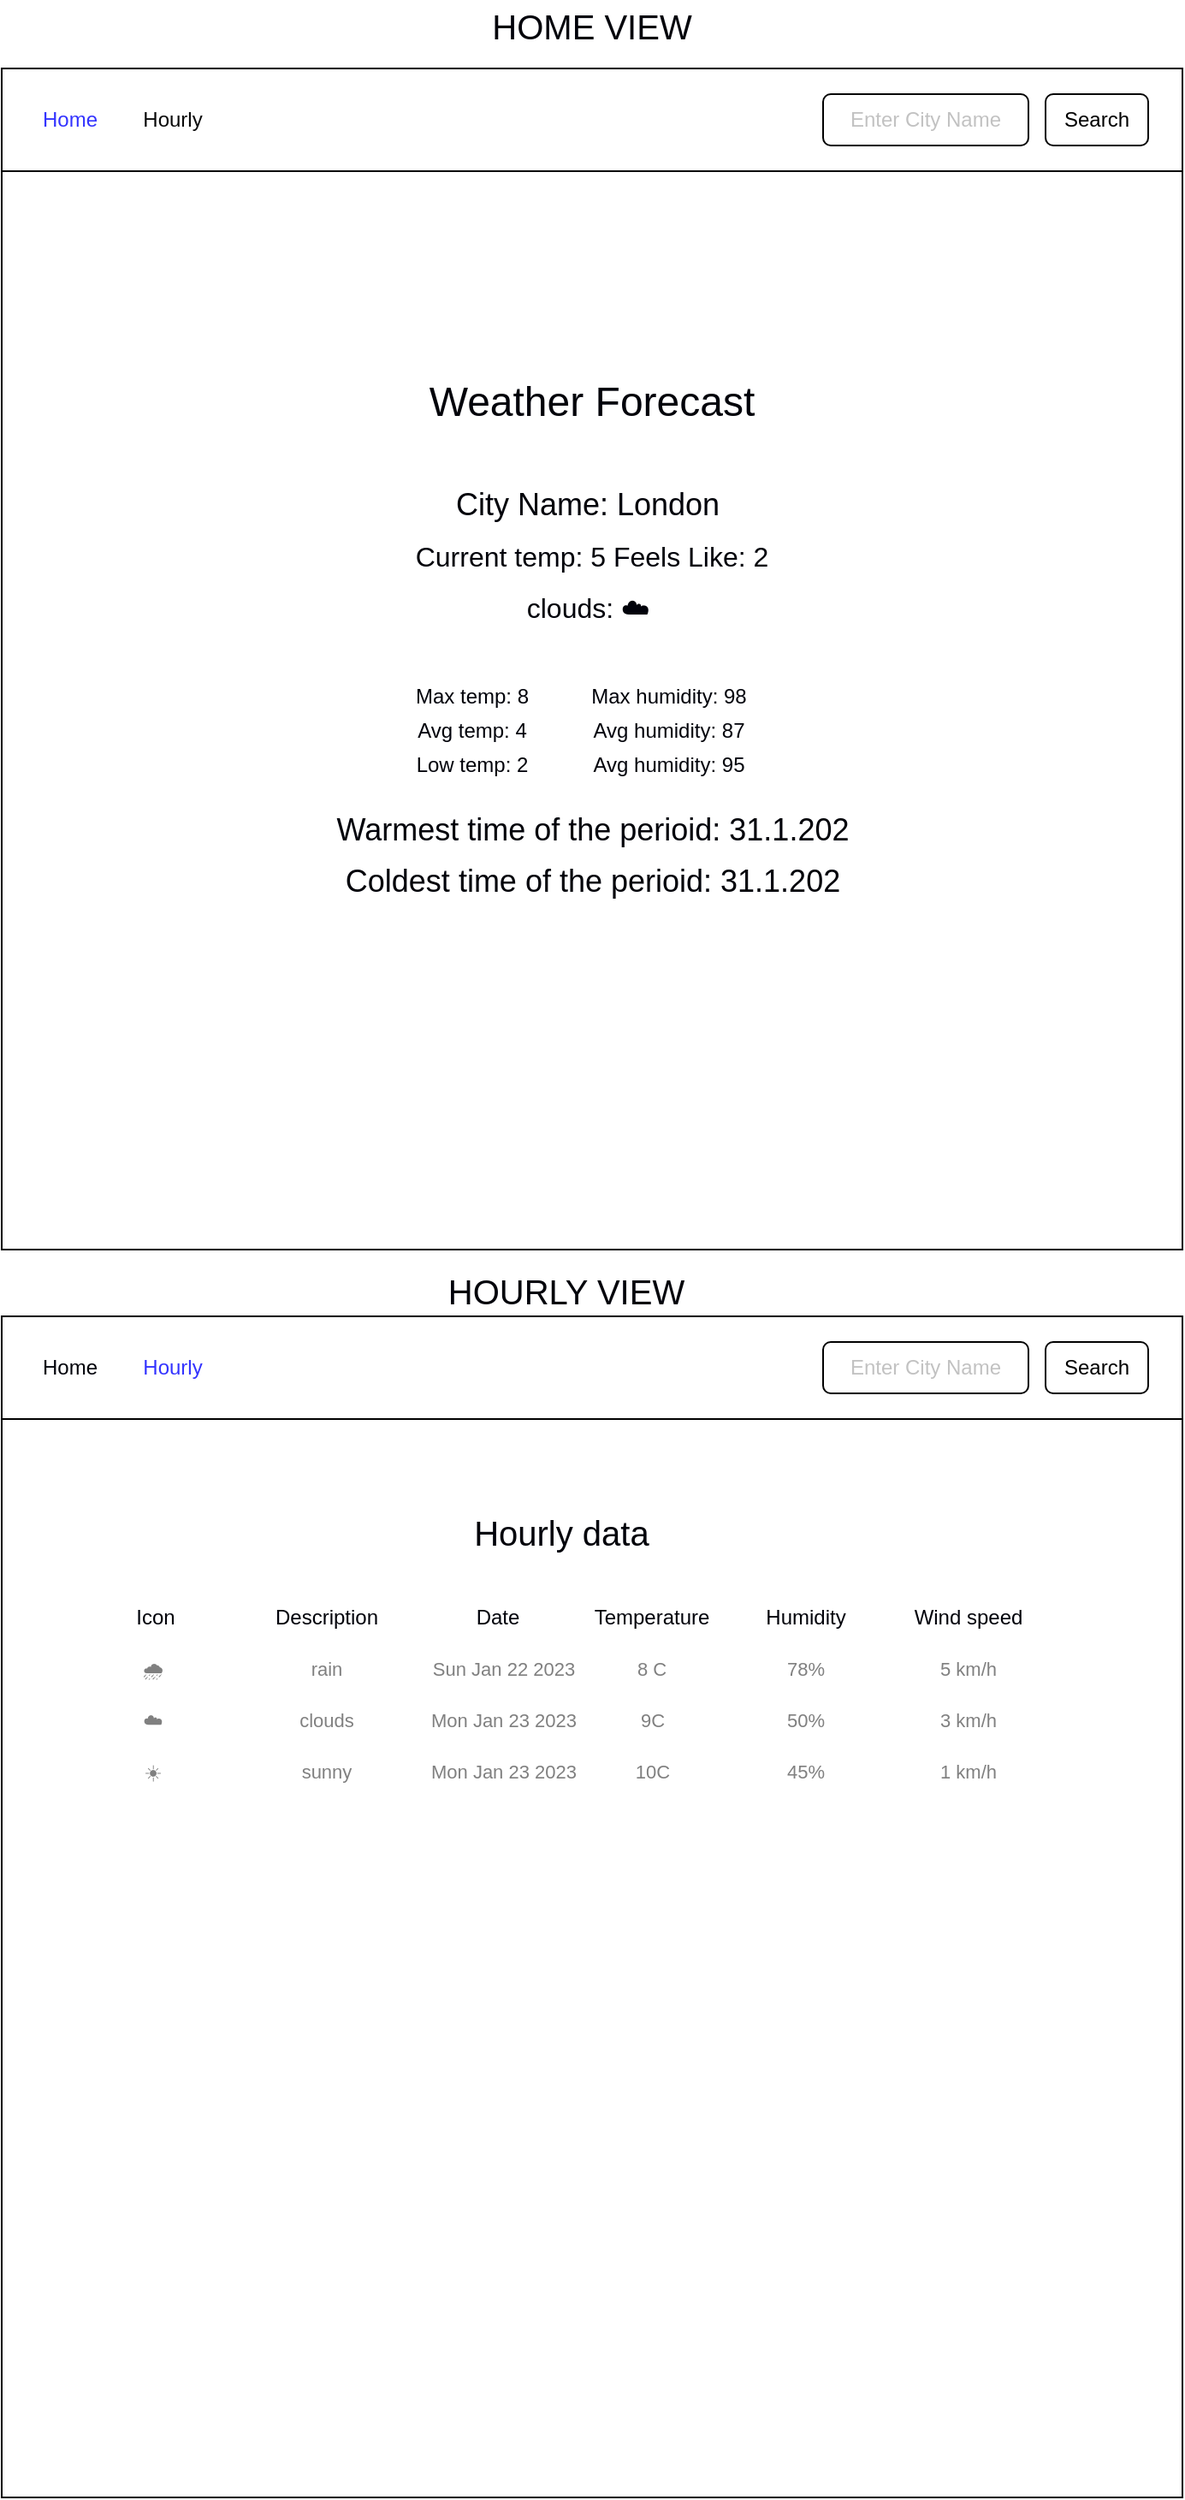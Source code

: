 <mxfile version="20.8.10" type="device"><diagram name="Page-1" id="lsErcIJJ6pRjqbn_g8qB"><mxGraphModel dx="1706" dy="2269" grid="1" gridSize="10" guides="1" tooltips="1" connect="1" arrows="1" fold="1" page="1" pageScale="1" pageWidth="827" pageHeight="1169" math="0" shadow="0"><root><mxCell id="0"/><mxCell id="1" parent="0"/><mxCell id="21M9gd0H8WEreeY55qe8-1" value="" style="whiteSpace=wrap;html=1;aspect=fixed;" vertex="1" parent="1"><mxGeometry x="100" y="-250" width="690" height="690" as="geometry"/></mxCell><mxCell id="21M9gd0H8WEreeY55qe8-3" value="" style="rounded=0;whiteSpace=wrap;html=1;" vertex="1" parent="1"><mxGeometry x="100" y="-250" width="690" height="60" as="geometry"/></mxCell><mxCell id="21M9gd0H8WEreeY55qe8-4" value="" style="rounded=1;whiteSpace=wrap;html=1;" vertex="1" parent="1"><mxGeometry x="580" y="-235" width="120" height="30" as="geometry"/></mxCell><mxCell id="21M9gd0H8WEreeY55qe8-5" value="" style="rounded=1;whiteSpace=wrap;html=1;" vertex="1" parent="1"><mxGeometry x="710" y="-235" width="60" height="30" as="geometry"/></mxCell><mxCell id="21M9gd0H8WEreeY55qe8-6" value="Search" style="text;html=1;strokeColor=none;fillColor=none;align=center;verticalAlign=middle;whiteSpace=wrap;rounded=0;" vertex="1" parent="1"><mxGeometry x="710" y="-235" width="60" height="30" as="geometry"/></mxCell><mxCell id="21M9gd0H8WEreeY55qe8-7" value="Enter City Name" style="text;html=1;strokeColor=none;fillColor=none;align=center;verticalAlign=middle;whiteSpace=wrap;rounded=0;fontColor=#C2C2C2;" vertex="1" parent="1"><mxGeometry x="570" y="-235" width="140" height="30" as="geometry"/></mxCell><mxCell id="21M9gd0H8WEreeY55qe8-8" value="&lt;font color=&quot;#3333ff&quot;&gt;Home&lt;/font&gt;" style="text;html=1;strokeColor=none;fillColor=none;align=center;verticalAlign=middle;whiteSpace=wrap;rounded=0;fontColor=#0A0A0A;" vertex="1" parent="1"><mxGeometry x="110" y="-235" width="60" height="30" as="geometry"/></mxCell><mxCell id="21M9gd0H8WEreeY55qe8-9" value="&lt;font&gt;Hourly&lt;/font&gt;" style="text;html=1;strokeColor=none;fillColor=none;align=center;verticalAlign=middle;whiteSpace=wrap;rounded=0;fontColor=#0A0A0A;" vertex="1" parent="1"><mxGeometry x="170" y="-235" width="60" height="30" as="geometry"/></mxCell><mxCell id="21M9gd0H8WEreeY55qe8-10" value="&lt;font style=&quot;font-size: 24px;&quot; color=&quot;#01020a&quot;&gt;Weather Forecast&lt;/font&gt;" style="text;html=1;strokeColor=none;fillColor=none;align=center;verticalAlign=middle;whiteSpace=wrap;rounded=0;fontColor=#3333FF;" vertex="1" parent="1"><mxGeometry x="305" y="-70" width="280" height="30" as="geometry"/></mxCell><mxCell id="21M9gd0H8WEreeY55qe8-11" value="City Name: London" style="text;html=1;strokeColor=none;fillColor=none;align=center;verticalAlign=middle;whiteSpace=wrap;rounded=0;fontSize=18;fontColor=#01020A;" vertex="1" parent="1"><mxGeometry x="330" y="-10" width="225" height="30" as="geometry"/></mxCell><mxCell id="21M9gd0H8WEreeY55qe8-12" value="Current temp: 5 Feels Like: 2" style="text;html=1;strokeColor=none;fillColor=none;align=center;verticalAlign=middle;whiteSpace=wrap;rounded=0;fontSize=16;fontColor=#01020A;" vertex="1" parent="1"><mxGeometry x="330" y="20" width="230" height="30" as="geometry"/></mxCell><mxCell id="21M9gd0H8WEreeY55qe8-13" value="clouds: ☁️&amp;nbsp;" style="text;html=1;strokeColor=none;fillColor=none;align=center;verticalAlign=middle;whiteSpace=wrap;rounded=0;fontSize=16;fontColor=#01020A;" vertex="1" parent="1"><mxGeometry x="395" y="50" width="100" height="30" as="geometry"/></mxCell><mxCell id="21M9gd0H8WEreeY55qe8-14" value="&lt;font style=&quot;font-size: 12px;&quot;&gt;Max temp: 8&lt;/font&gt;" style="text;html=1;strokeColor=none;fillColor=none;align=center;verticalAlign=middle;whiteSpace=wrap;rounded=0;fontSize=16;fontColor=#01020A;" vertex="1" parent="1"><mxGeometry x="330" y="100" width="90" height="30" as="geometry"/></mxCell><mxCell id="21M9gd0H8WEreeY55qe8-15" value="&lt;font style=&quot;font-size: 12px;&quot;&gt;Avg temp: 4&lt;/font&gt;" style="text;html=1;strokeColor=none;fillColor=none;align=center;verticalAlign=middle;whiteSpace=wrap;rounded=0;fontSize=16;fontColor=#01020A;" vertex="1" parent="1"><mxGeometry x="330" y="120" width="90" height="30" as="geometry"/></mxCell><mxCell id="21M9gd0H8WEreeY55qe8-16" value="&lt;font style=&quot;font-size: 12px;&quot;&gt;Low temp: 2&lt;/font&gt;" style="text;html=1;strokeColor=none;fillColor=none;align=center;verticalAlign=middle;whiteSpace=wrap;rounded=0;fontSize=16;fontColor=#01020A;" vertex="1" parent="1"><mxGeometry x="330" y="140" width="90" height="30" as="geometry"/></mxCell><mxCell id="21M9gd0H8WEreeY55qe8-17" value="&lt;font style=&quot;font-size: 12px;&quot;&gt;Max humidity: 98&lt;/font&gt;" style="text;html=1;strokeColor=none;fillColor=none;align=center;verticalAlign=middle;whiteSpace=wrap;rounded=0;fontSize=16;fontColor=#01020A;" vertex="1" parent="1"><mxGeometry x="440" y="100" width="100" height="30" as="geometry"/></mxCell><mxCell id="21M9gd0H8WEreeY55qe8-20" value="&lt;font style=&quot;font-size: 12px;&quot;&gt;Avg humidity: 87&lt;/font&gt;" style="text;html=1;strokeColor=none;fillColor=none;align=center;verticalAlign=middle;whiteSpace=wrap;rounded=0;fontSize=16;fontColor=#01020A;" vertex="1" parent="1"><mxGeometry x="440" y="120" width="100" height="30" as="geometry"/></mxCell><mxCell id="21M9gd0H8WEreeY55qe8-21" value="&lt;font style=&quot;font-size: 12px;&quot;&gt;Avg humidity: 95&lt;/font&gt;" style="text;html=1;strokeColor=none;fillColor=none;align=center;verticalAlign=middle;whiteSpace=wrap;rounded=0;fontSize=16;fontColor=#01020A;" vertex="1" parent="1"><mxGeometry x="440" y="140" width="100" height="30" as="geometry"/></mxCell><mxCell id="21M9gd0H8WEreeY55qe8-22" value="Warmest time of the perioid: 31.1.202" style="text;html=1;strokeColor=none;fillColor=none;align=center;verticalAlign=middle;whiteSpace=wrap;rounded=0;fontSize=18;fontColor=#01020A;" vertex="1" parent="1"><mxGeometry x="272.5" y="180" width="345" height="30" as="geometry"/></mxCell><mxCell id="21M9gd0H8WEreeY55qe8-23" value="Coldest time of the perioid: 31.1.202" style="text;html=1;strokeColor=none;fillColor=none;align=center;verticalAlign=middle;whiteSpace=wrap;rounded=0;fontSize=18;fontColor=#01020A;" vertex="1" parent="1"><mxGeometry x="272.5" y="210" width="345" height="30" as="geometry"/></mxCell><mxCell id="21M9gd0H8WEreeY55qe8-25" value="" style="whiteSpace=wrap;html=1;aspect=fixed;" vertex="1" parent="1"><mxGeometry x="100" y="479" width="690" height="690" as="geometry"/></mxCell><mxCell id="21M9gd0H8WEreeY55qe8-26" value="" style="rounded=0;whiteSpace=wrap;html=1;" vertex="1" parent="1"><mxGeometry x="100" y="479" width="690" height="60" as="geometry"/></mxCell><mxCell id="21M9gd0H8WEreeY55qe8-27" value="" style="rounded=1;whiteSpace=wrap;html=1;" vertex="1" parent="1"><mxGeometry x="580" y="494" width="120" height="30" as="geometry"/></mxCell><mxCell id="21M9gd0H8WEreeY55qe8-28" value="" style="rounded=1;whiteSpace=wrap;html=1;" vertex="1" parent="1"><mxGeometry x="710" y="494" width="60" height="30" as="geometry"/></mxCell><mxCell id="21M9gd0H8WEreeY55qe8-29" value="Search" style="text;html=1;strokeColor=none;fillColor=none;align=center;verticalAlign=middle;whiteSpace=wrap;rounded=0;" vertex="1" parent="1"><mxGeometry x="710" y="494" width="60" height="30" as="geometry"/></mxCell><mxCell id="21M9gd0H8WEreeY55qe8-30" value="Enter City Name" style="text;html=1;strokeColor=none;fillColor=none;align=center;verticalAlign=middle;whiteSpace=wrap;rounded=0;fontColor=#C2C2C2;" vertex="1" parent="1"><mxGeometry x="570" y="494" width="140" height="30" as="geometry"/></mxCell><mxCell id="21M9gd0H8WEreeY55qe8-31" value="&lt;font color=&quot;#01020a&quot;&gt;Home&lt;/font&gt;" style="text;html=1;strokeColor=none;fillColor=none;align=center;verticalAlign=middle;whiteSpace=wrap;rounded=0;fontColor=#0A0A0A;" vertex="1" parent="1"><mxGeometry x="110" y="494" width="60" height="30" as="geometry"/></mxCell><mxCell id="21M9gd0H8WEreeY55qe8-32" value="&lt;font color=&quot;#3333ff&quot;&gt;Hourly&lt;/font&gt;" style="text;html=1;strokeColor=none;fillColor=none;align=center;verticalAlign=middle;whiteSpace=wrap;rounded=0;fontColor=#0A0A0A;" vertex="1" parent="1"><mxGeometry x="170" y="494" width="60" height="30" as="geometry"/></mxCell><mxCell id="21M9gd0H8WEreeY55qe8-45" value="HOME VIEW" style="text;html=1;strokeColor=none;fillColor=none;align=center;verticalAlign=middle;whiteSpace=wrap;rounded=0;fontSize=20;fontColor=#01020A;" vertex="1" parent="1"><mxGeometry x="357" y="-290" width="176" height="30" as="geometry"/></mxCell><mxCell id="21M9gd0H8WEreeY55qe8-46" value="Hourly data&amp;nbsp;" style="text;html=1;strokeColor=none;fillColor=none;align=center;verticalAlign=middle;whiteSpace=wrap;rounded=0;fontSize=20;fontColor=#01020A;" vertex="1" parent="1"><mxGeometry x="350" y="590" width="160" height="30" as="geometry"/></mxCell><mxCell id="21M9gd0H8WEreeY55qe8-47" value="Icon" style="text;html=1;strokeColor=none;fillColor=none;align=center;verticalAlign=middle;whiteSpace=wrap;rounded=0;fontSize=12;fontColor=#01020A;" vertex="1" parent="1"><mxGeometry x="160" y="640" width="60" height="30" as="geometry"/></mxCell><mxCell id="21M9gd0H8WEreeY55qe8-48" value="Description" style="text;html=1;strokeColor=none;fillColor=none;align=center;verticalAlign=middle;whiteSpace=wrap;rounded=0;fontSize=12;fontColor=#01020A;" vertex="1" parent="1"><mxGeometry x="260" y="640" width="60" height="30" as="geometry"/></mxCell><mxCell id="21M9gd0H8WEreeY55qe8-49" value="Date" style="text;html=1;strokeColor=none;fillColor=none;align=center;verticalAlign=middle;whiteSpace=wrap;rounded=0;fontSize=12;fontColor=#01020A;" vertex="1" parent="1"><mxGeometry x="360" y="640" width="60" height="30" as="geometry"/></mxCell><mxCell id="21M9gd0H8WEreeY55qe8-50" value="Temperature" style="text;html=1;strokeColor=none;fillColor=none;align=center;verticalAlign=middle;whiteSpace=wrap;rounded=0;fontSize=12;fontColor=#01020A;" vertex="1" parent="1"><mxGeometry x="450" y="640" width="60" height="30" as="geometry"/></mxCell><mxCell id="21M9gd0H8WEreeY55qe8-51" value="Humidity" style="text;html=1;strokeColor=none;fillColor=none;align=center;verticalAlign=middle;whiteSpace=wrap;rounded=0;fontSize=12;fontColor=#01020A;" vertex="1" parent="1"><mxGeometry x="540" y="640" width="60" height="30" as="geometry"/></mxCell><mxCell id="21M9gd0H8WEreeY55qe8-52" value="Wind speed" style="text;html=1;strokeColor=none;fillColor=none;align=center;verticalAlign=middle;whiteSpace=wrap;rounded=0;fontSize=12;fontColor=#01020A;" vertex="1" parent="1"><mxGeometry x="630" y="640" width="70" height="30" as="geometry"/></mxCell><mxCell id="21M9gd0H8WEreeY55qe8-53" value="🌧️&amp;nbsp;" style="text;html=1;strokeColor=none;fillColor=none;align=center;verticalAlign=middle;whiteSpace=wrap;rounded=0;fontSize=11;fontColor=#808080;" vertex="1" parent="1"><mxGeometry x="160" y="670" width="60" height="30" as="geometry"/></mxCell><mxCell id="21M9gd0H8WEreeY55qe8-54" value="rain" style="text;html=1;strokeColor=none;fillColor=none;align=center;verticalAlign=middle;whiteSpace=wrap;rounded=0;fontSize=11;fontColor=#808080;" vertex="1" parent="1"><mxGeometry x="260" y="670" width="60" height="30" as="geometry"/></mxCell><mxCell id="21M9gd0H8WEreeY55qe8-55" value="Sun Jan 22 2023" style="text;html=1;strokeColor=none;fillColor=none;align=center;verticalAlign=middle;whiteSpace=wrap;rounded=0;fontSize=11;fontColor=#808080;" vertex="1" parent="1"><mxGeometry x="347" y="670" width="93" height="30" as="geometry"/></mxCell><mxCell id="21M9gd0H8WEreeY55qe8-56" value="8 C" style="text;html=1;strokeColor=none;fillColor=none;align=center;verticalAlign=middle;whiteSpace=wrap;rounded=0;fontSize=11;fontColor=#808080;" vertex="1" parent="1"><mxGeometry x="450" y="670" width="60" height="30" as="geometry"/></mxCell><mxCell id="21M9gd0H8WEreeY55qe8-57" value="78%" style="text;html=1;strokeColor=none;fillColor=none;align=center;verticalAlign=middle;whiteSpace=wrap;rounded=0;fontSize=11;fontColor=#808080;" vertex="1" parent="1"><mxGeometry x="540" y="670" width="60" height="30" as="geometry"/></mxCell><mxCell id="21M9gd0H8WEreeY55qe8-58" value="5 km/h" style="text;html=1;strokeColor=none;fillColor=none;align=center;verticalAlign=middle;whiteSpace=wrap;rounded=0;fontSize=11;fontColor=#808080;" vertex="1" parent="1"><mxGeometry x="635" y="670" width="60" height="30" as="geometry"/></mxCell><mxCell id="21M9gd0H8WEreeY55qe8-59" value="☁️&amp;nbsp;" style="text;html=1;strokeColor=none;fillColor=none;align=center;verticalAlign=middle;whiteSpace=wrap;rounded=0;fontSize=11;fontColor=#808080;" vertex="1" parent="1"><mxGeometry x="160" y="700" width="60" height="30" as="geometry"/></mxCell><mxCell id="21M9gd0H8WEreeY55qe8-60" value="clouds" style="text;html=1;strokeColor=none;fillColor=none;align=center;verticalAlign=middle;whiteSpace=wrap;rounded=0;fontSize=11;fontColor=#808080;" vertex="1" parent="1"><mxGeometry x="260" y="700" width="60" height="30" as="geometry"/></mxCell><mxCell id="21M9gd0H8WEreeY55qe8-61" value="Mon Jan 23 2023" style="text;html=1;strokeColor=none;fillColor=none;align=center;verticalAlign=middle;whiteSpace=wrap;rounded=0;fontSize=11;fontColor=#808080;" vertex="1" parent="1"><mxGeometry x="347" y="700" width="93" height="30" as="geometry"/></mxCell><mxCell id="21M9gd0H8WEreeY55qe8-62" value="9C" style="text;html=1;strokeColor=none;fillColor=none;align=center;verticalAlign=middle;whiteSpace=wrap;rounded=0;fontSize=11;fontColor=#808080;" vertex="1" parent="1"><mxGeometry x="433.5" y="700" width="93" height="30" as="geometry"/></mxCell><mxCell id="21M9gd0H8WEreeY55qe8-63" value="50%" style="text;html=1;strokeColor=none;fillColor=none;align=center;verticalAlign=middle;whiteSpace=wrap;rounded=0;fontSize=11;fontColor=#808080;" vertex="1" parent="1"><mxGeometry x="540" y="700" width="60" height="30" as="geometry"/></mxCell><mxCell id="21M9gd0H8WEreeY55qe8-64" value="3 km/h" style="text;html=1;strokeColor=none;fillColor=none;align=center;verticalAlign=middle;whiteSpace=wrap;rounded=0;fontSize=11;fontColor=#808080;" vertex="1" parent="1"><mxGeometry x="635" y="700" width="60" height="30" as="geometry"/></mxCell><mxCell id="21M9gd0H8WEreeY55qe8-65" value="☀️&amp;nbsp;" style="text;html=1;strokeColor=none;fillColor=none;align=center;verticalAlign=middle;whiteSpace=wrap;rounded=0;fontSize=11;fontColor=#808080;" vertex="1" parent="1"><mxGeometry x="160" y="730" width="60" height="30" as="geometry"/></mxCell><mxCell id="21M9gd0H8WEreeY55qe8-66" value="sunny" style="text;html=1;strokeColor=none;fillColor=none;align=center;verticalAlign=middle;whiteSpace=wrap;rounded=0;fontSize=11;fontColor=#808080;" vertex="1" parent="1"><mxGeometry x="260" y="730" width="60" height="30" as="geometry"/></mxCell><mxCell id="21M9gd0H8WEreeY55qe8-67" value="Mon Jan 23 2023" style="text;html=1;strokeColor=none;fillColor=none;align=center;verticalAlign=middle;whiteSpace=wrap;rounded=0;fontSize=11;fontColor=#808080;" vertex="1" parent="1"><mxGeometry x="347" y="730" width="93" height="30" as="geometry"/></mxCell><mxCell id="21M9gd0H8WEreeY55qe8-68" value="10C" style="text;html=1;strokeColor=none;fillColor=none;align=center;verticalAlign=middle;whiteSpace=wrap;rounded=0;fontSize=11;fontColor=#808080;" vertex="1" parent="1"><mxGeometry x="433.5" y="730" width="93" height="30" as="geometry"/></mxCell><mxCell id="21M9gd0H8WEreeY55qe8-69" value="45%" style="text;html=1;strokeColor=none;fillColor=none;align=center;verticalAlign=middle;whiteSpace=wrap;rounded=0;fontSize=11;fontColor=#808080;" vertex="1" parent="1"><mxGeometry x="540" y="730" width="60" height="30" as="geometry"/></mxCell><mxCell id="21M9gd0H8WEreeY55qe8-70" value="1 km/h" style="text;html=1;strokeColor=none;fillColor=none;align=center;verticalAlign=middle;whiteSpace=wrap;rounded=0;fontSize=11;fontColor=#808080;" vertex="1" parent="1"><mxGeometry x="635" y="730" width="60" height="30" as="geometry"/></mxCell><mxCell id="21M9gd0H8WEreeY55qe8-71" value="HOURLY VIEW" style="text;html=1;strokeColor=none;fillColor=none;align=center;verticalAlign=middle;whiteSpace=wrap;rounded=0;fontSize=20;fontColor=#01020A;" vertex="1" parent="1"><mxGeometry x="342" y="449" width="176" height="30" as="geometry"/></mxCell></root></mxGraphModel></diagram></mxfile>